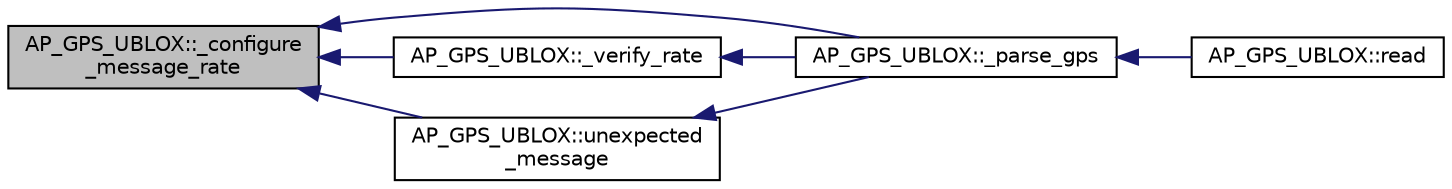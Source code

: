 digraph "AP_GPS_UBLOX::_configure_message_rate"
{
 // INTERACTIVE_SVG=YES
  edge [fontname="Helvetica",fontsize="10",labelfontname="Helvetica",labelfontsize="10"];
  node [fontname="Helvetica",fontsize="10",shape=record];
  rankdir="LR";
  Node1 [label="AP_GPS_UBLOX::_configure\l_message_rate",height=0.2,width=0.4,color="black", fillcolor="grey75", style="filled", fontcolor="black"];
  Node1 -> Node2 [dir="back",color="midnightblue",fontsize="10",style="solid",fontname="Helvetica"];
  Node2 [label="AP_GPS_UBLOX::_parse_gps",height=0.2,width=0.4,color="black", fillcolor="white", style="filled",URL="$classAP__GPS__UBLOX.html#a16ae8ab4b0babfbc2245beb0a438ec33"];
  Node2 -> Node3 [dir="back",color="midnightblue",fontsize="10",style="solid",fontname="Helvetica"];
  Node3 [label="AP_GPS_UBLOX::read",height=0.2,width=0.4,color="black", fillcolor="white", style="filled",URL="$classAP__GPS__UBLOX.html#a09825f5ca37ee9bdb5e0939a4073a84e"];
  Node1 -> Node4 [dir="back",color="midnightblue",fontsize="10",style="solid",fontname="Helvetica"];
  Node4 [label="AP_GPS_UBLOX::_verify_rate",height=0.2,width=0.4,color="black", fillcolor="white", style="filled",URL="$classAP__GPS__UBLOX.html#a061392aae2946bc69bc7ba814ca55efb"];
  Node4 -> Node2 [dir="back",color="midnightblue",fontsize="10",style="solid",fontname="Helvetica"];
  Node1 -> Node5 [dir="back",color="midnightblue",fontsize="10",style="solid",fontname="Helvetica"];
  Node5 [label="AP_GPS_UBLOX::unexpected\l_message",height=0.2,width=0.4,color="black", fillcolor="white", style="filled",URL="$classAP__GPS__UBLOX.html#a3b8dd4fbac9d7136cbd335c0b51d3257"];
  Node5 -> Node2 [dir="back",color="midnightblue",fontsize="10",style="solid",fontname="Helvetica"];
}

